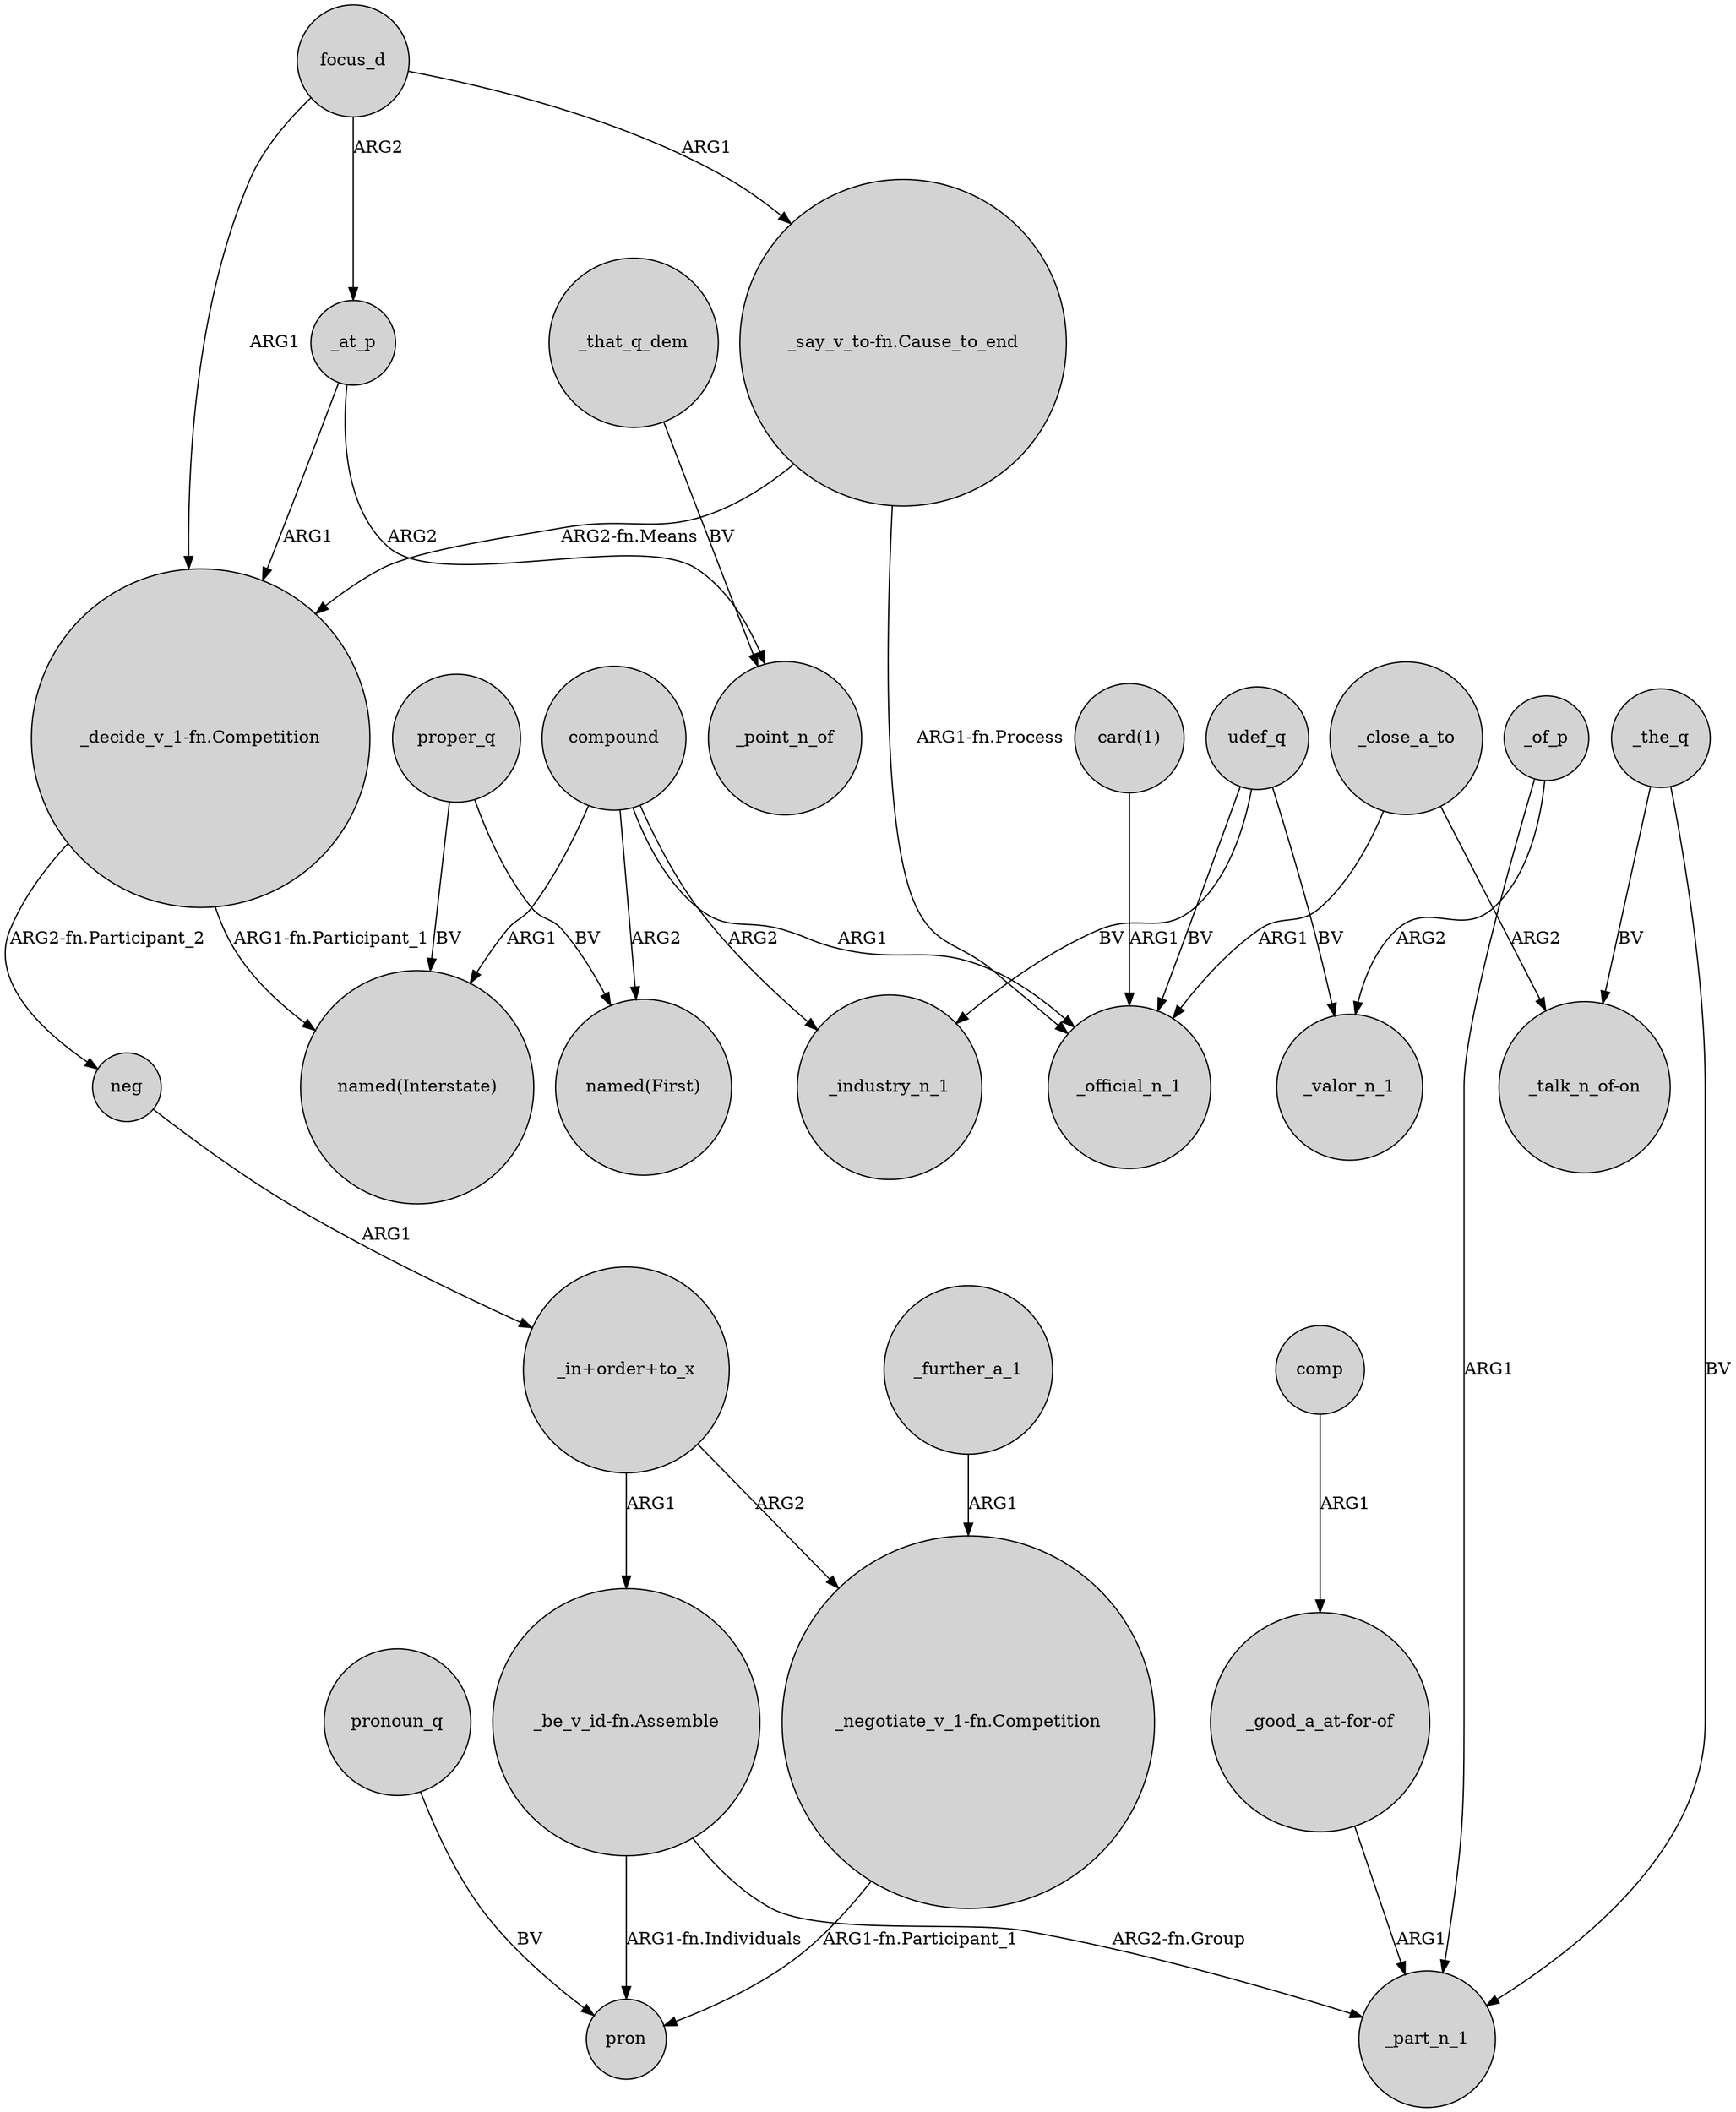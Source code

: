 digraph {
	node [shape=circle style=filled]
	proper_q -> "named(Interstate)" [label=BV]
	compound -> "named(Interstate)" [label=ARG1]
	"card(1)" -> _official_n_1 [label=ARG1]
	"_say_v_to-fn.Cause_to_end" -> _official_n_1 [label="ARG1-fn.Process"]
	_of_p -> _valor_n_1 [label=ARG2]
	compound -> _industry_n_1 [label=ARG2]
	_close_a_to -> "_talk_n_of-on" [label=ARG2]
	"_be_v_id-fn.Assemble" -> pron [label="ARG1-fn.Individuals"]
	"_decide_v_1-fn.Competition" -> neg [label="ARG2-fn.Participant_2"]
	focus_d -> "_say_v_to-fn.Cause_to_end" [label=ARG1]
	proper_q -> "named(First)" [label=BV]
	focus_d -> _at_p [label=ARG2]
	neg -> "_in+order+to_x" [label=ARG1]
	pronoun_q -> pron [label=BV]
	"_in+order+to_x" -> "_be_v_id-fn.Assemble" [label=ARG1]
	compound -> "named(First)" [label=ARG2]
	"_negotiate_v_1-fn.Competition" -> pron [label="ARG1-fn.Participant_1"]
	_the_q -> "_talk_n_of-on" [label=BV]
	"_be_v_id-fn.Assemble" -> _part_n_1 [label="ARG2-fn.Group"]
	compound -> _official_n_1 [label=ARG1]
	focus_d -> "_decide_v_1-fn.Competition" [label=ARG1]
	udef_q -> _valor_n_1 [label=BV]
	"_decide_v_1-fn.Competition" -> "named(Interstate)" [label="ARG1-fn.Participant_1"]
	_further_a_1 -> "_negotiate_v_1-fn.Competition" [label=ARG1]
	_that_q_dem -> _point_n_of [label=BV]
	"_in+order+to_x" -> "_negotiate_v_1-fn.Competition" [label=ARG2]
	udef_q -> _industry_n_1 [label=BV]
	_at_p -> _point_n_of [label=ARG2]
	udef_q -> _official_n_1 [label=BV]
	"_good_a_at-for-of" -> _part_n_1 [label=ARG1]
	_close_a_to -> _official_n_1 [label=ARG1]
	comp -> "_good_a_at-for-of" [label=ARG1]
	_at_p -> "_decide_v_1-fn.Competition" [label=ARG1]
	"_say_v_to-fn.Cause_to_end" -> "_decide_v_1-fn.Competition" [label="ARG2-fn.Means"]
	_of_p -> _part_n_1 [label=ARG1]
	_the_q -> _part_n_1 [label=BV]
}
